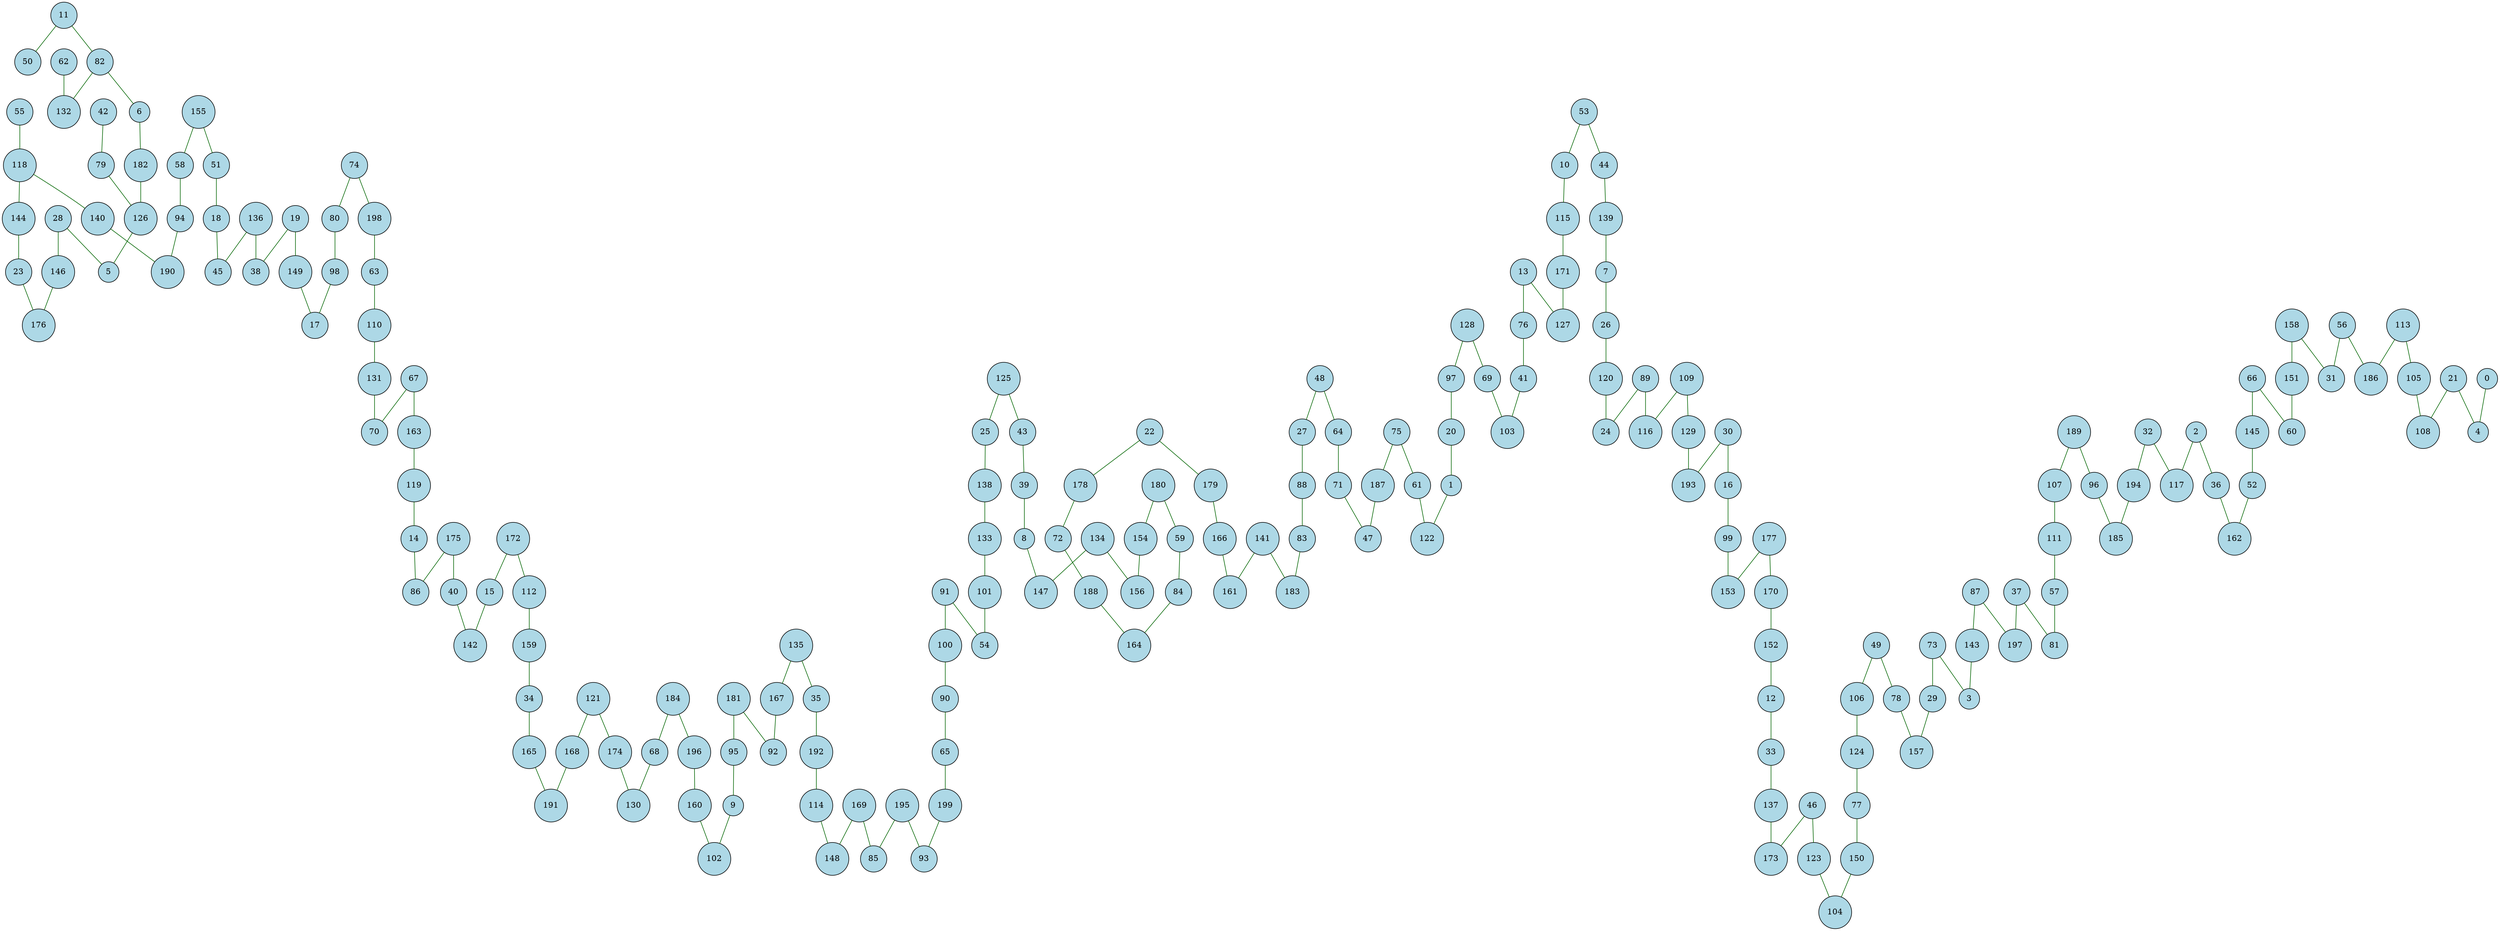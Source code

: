 graph SpanningTree {
  node [shape=circle, style=filled, fillcolor=lightblue];
  edge [color=darkgreen];
  55 -- 118;
  11 -- 82;
  155 -- 58;
  82 -- 6;
  18 -- 45;
  126 -- 5;
  175 -- 86;
  23 -- 176;
  28 -- 5;
  136 -- 38;
  82 -- 132;
  144 -- 23;
  6 -- 182;
  146 -- 176;
  181 -- 92;
  67 -- 70;
  42 -- 79;
  119 -- 14;
  15 -- 142;
  80 -- 98;
  125 -- 43;
  169 -- 148;
  141 -- 183;
  58 -- 94;
  74 -- 80;
  118 -- 140;
  51 -- 18;
  114 -- 148;
  63 -- 110;
  172 -- 112;
  163 -- 119;
  19 -- 149;
  135 -- 167;
  22 -- 178;
  182 -- 126;
  32 -- 194;
  196 -- 160;
  160 -- 102;
  125 -- 25;
  27 -- 88;
  53 -- 44;
  131 -- 70;
  9 -- 102;
  19 -- 38;
  62 -- 132;
  169 -- 85;
  184 -- 68;
  141 -- 161;
  28 -- 146;
  112 -- 159;
  72 -- 188;
  89 -- 116;
  10 -- 115;
  40 -- 142;
  84 -- 164;
  101 -- 54;
  199 -- 93;
  65 -- 199;
  165 -- 191;
  121 -- 174;
  68 -- 130;
  172 -- 15;
  83 -- 183;
  123 -- 104;
  149 -- 17;
  106 -- 124;
  195 -- 85;
  178 -- 72;
  155 -- 51;
  79 -- 126;
  41 -- 103;
  167 -- 92;
  98 -- 17;
  48 -- 27;
  91 -- 100;
  113 -- 186;
  49 -- 78;
  33 -- 137;
  78 -- 157;
  94 -- 190;
  95 -- 9;
  91 -- 54;
  171 -- 127;
  34 -- 165;
  57 -- 81;
  137 -- 173;
  179 -- 166;
  46 -- 123;
  11 -- 50;
  107 -- 111;
  37 -- 197;
  56 -- 186;
  105 -- 108;
  30 -- 16;
  49 -- 106;
  174 -- 130;
  121 -- 168;
  120 -- 24;
  99 -- 153;
  145 -- 52;
  192 -- 114;
  128 -- 97;
  87 -- 197;
  39 -- 8;
  150 -- 104;
  175 -- 40;
  135 -- 35;
  139 -- 7;
  198 -- 63;
  66 -- 60;
  67 -- 163;
  12 -- 33;
  30 -- 193;
  88 -- 83;
  73 -- 29;
  14 -- 86;
  180 -- 59;
  136 -- 45;
  138 -- 133;
  89 -- 24;
  36 -- 162;
  188 -- 164;
  75 -- 187;
  194 -- 185;
  29 -- 157;
  97 -- 20;
  152 -- 12;
  100 -- 90;
  56 -- 31;
  166 -- 161;
  35 -- 192;
  170 -- 152;
  71 -- 47;
  128 -- 69;
  134 -- 147;
  113 -- 105;
  21 -- 108;
  96 -- 185;
  195 -- 93;
  7 -- 26;
  13 -- 127;
  73 -- 3;
  187 -- 47;
  53 -- 10;
  118 -- 144;
  13 -- 76;
  189 -- 96;
  115 -- 171;
  1 -- 122;
  133 -- 101;
  16 -- 99;
  25 -- 138;
  26 -- 120;
  110 -- 131;
  109 -- 129;
  61 -- 122;
  154 -- 156;
  43 -- 39;
  189 -- 107;
  168 -- 191;
  143 -- 3;
  184 -- 196;
  32 -- 117;
  77 -- 150;
  76 -- 41;
  159 -- 34;
  124 -- 77;
  111 -- 57;
  158 -- 151;
  66 -- 145;
  44 -- 139;
  140 -- 190;
  109 -- 116;
  21 -- 4;
  69 -- 103;
  181 -- 95;
  151 -- 60;
  177 -- 170;
  87 -- 143;
  158 -- 31;
  2 -- 117;
  48 -- 64;
  177 -- 153;
  8 -- 147;
  74 -- 198;
  180 -- 154;
  59 -- 84;
  75 -- 61;
  0 -- 4;
  2 -- 36;
  22 -- 179;
  134 -- 156;
  37 -- 81;
  52 -- 162;
  90 -- 65;
  64 -- 71;
  20 -- 1;
  46 -- 173;
  129 -- 193;
}

